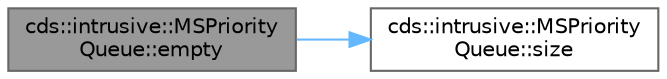digraph "cds::intrusive::MSPriorityQueue::empty"
{
 // LATEX_PDF_SIZE
  bgcolor="transparent";
  edge [fontname=Helvetica,fontsize=10,labelfontname=Helvetica,labelfontsize=10];
  node [fontname=Helvetica,fontsize=10,shape=box,height=0.2,width=0.4];
  rankdir="LR";
  Node1 [id="Node000001",label="cds::intrusive::MSPriority\lQueue::empty",height=0.2,width=0.4,color="gray40", fillcolor="grey60", style="filled", fontcolor="black",tooltip="Checks is the priority queue is empty"];
  Node1 -> Node2 [id="edge1_Node000001_Node000002",color="steelblue1",style="solid",tooltip=" "];
  Node2 [id="Node000002",label="cds::intrusive::MSPriority\lQueue::size",height=0.2,width=0.4,color="grey40", fillcolor="white", style="filled",URL="$classcds_1_1intrusive_1_1_m_s_priority_queue.html#a5c06ef04a7aac92a7f24c76ee52dbaa4",tooltip="Returns current size of priority queue"];
}
